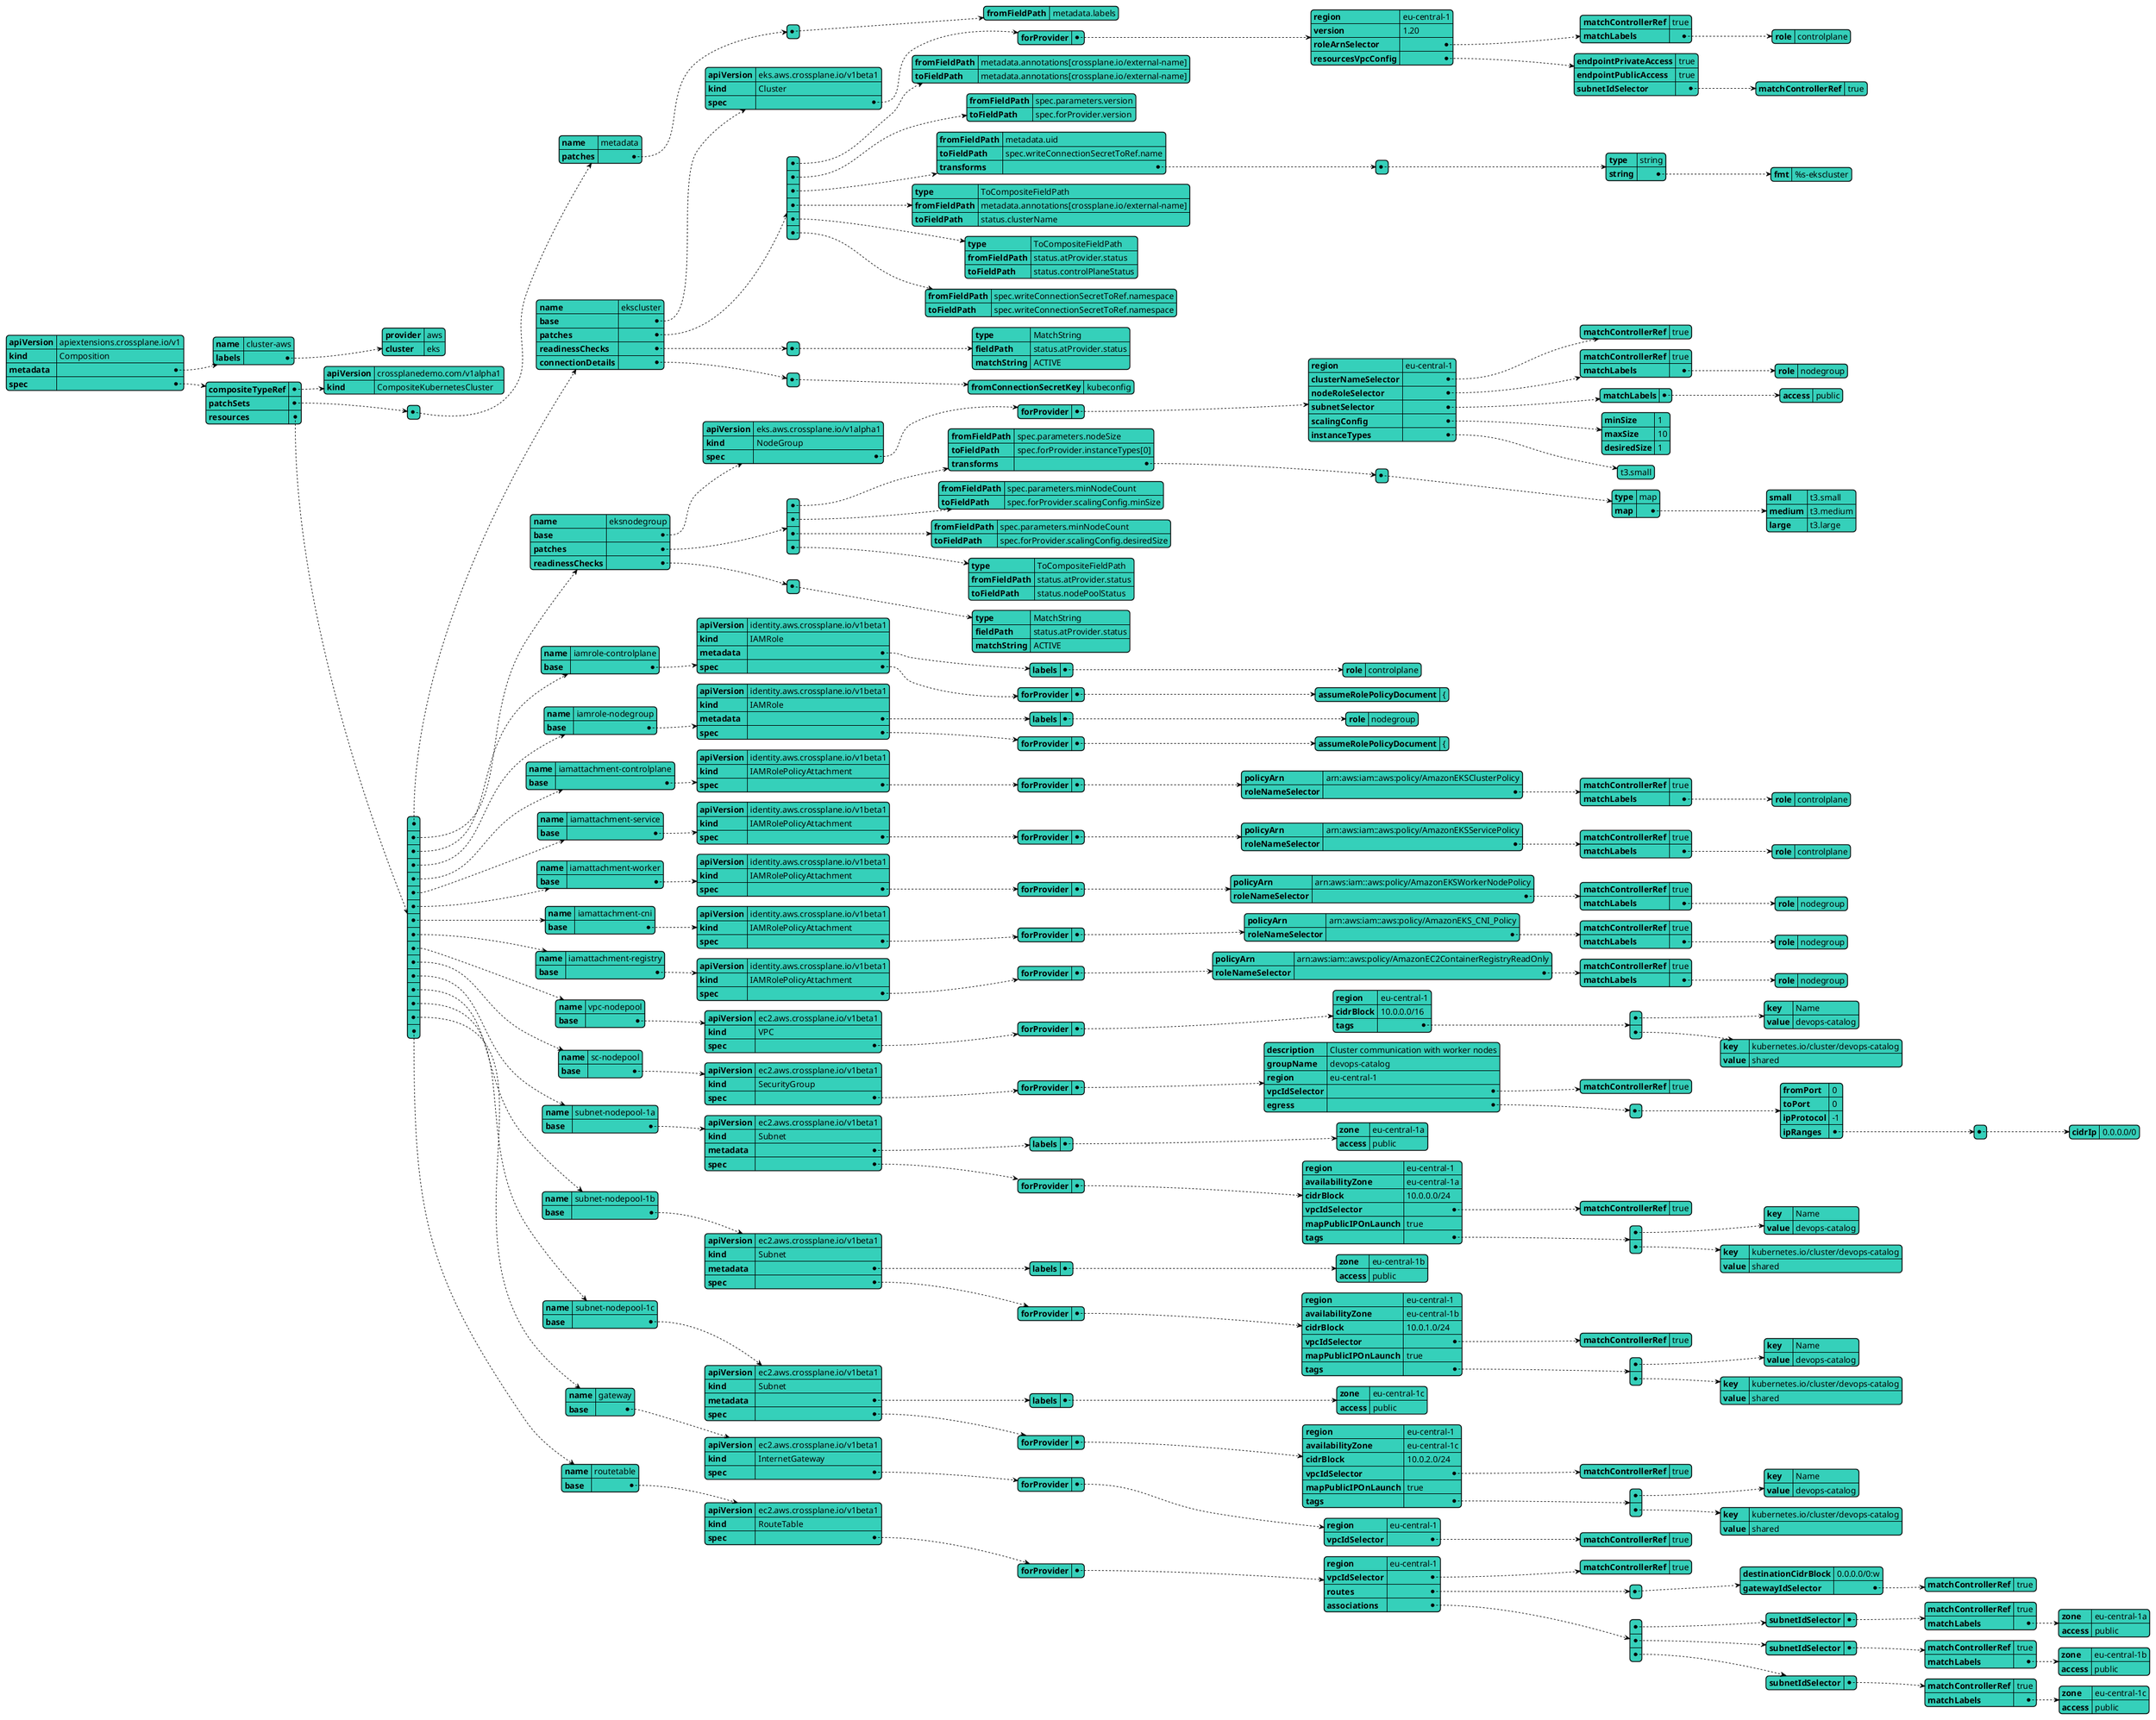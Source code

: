 @startyaml
<style>
yamlDiagram {
  BackGroundColor transparent
  node {
    BackGroundColor #35d0ba
  }
}
</style>
apiVersion: apiextensions.crossplane.io/v1
kind: Composition
metadata:
  name: cluster-aws
  labels:
    provider: aws
    cluster: eks
spec:
  compositeTypeRef:
    apiVersion: crossplanedemo.com/v1alpha1
    kind: CompositeKubernetesCluster
  patchSets:
  - name: metadata
    patches:
    - fromFieldPath: metadata.labels
  resources:
  - name: ekscluster
    base:
      apiVersion: eks.aws.crossplane.io/v1beta1
      kind: Cluster
      spec:
        forProvider:
          region: eu-central-1
          version: "1.20"
          roleArnSelector:
            matchControllerRef: true
            matchLabels:
              role: controlplane
          resourcesVpcConfig:
            endpointPrivateAccess: true
            endpointPublicAccess: true
            subnetIdSelector:
              matchControllerRef: true
    patches:
    - fromFieldPath: metadata.annotations[crossplane.io/external-name]
      toFieldPath: metadata.annotations[crossplane.io/external-name]
    - fromFieldPath: spec.parameters.version
      toFieldPath: spec.forProvider.version
    - fromFieldPath: metadata.uid
      toFieldPath: spec.writeConnectionSecretToRef.name
      transforms:
        - type: string
          string:
            fmt: "%s-ekscluster"
    - type: ToCompositeFieldPath
      fromFieldPath: metadata.annotations[crossplane.io/external-name]
      toFieldPath: status.clusterName
    - type: ToCompositeFieldPath
      fromFieldPath: status.atProvider.status
      toFieldPath: status.controlPlaneStatus
    - fromFieldPath: spec.writeConnectionSecretToRef.namespace
      toFieldPath: spec.writeConnectionSecretToRef.namespace
    readinessChecks:
    - type: MatchString
      fieldPath: status.atProvider.status
      matchString: ACTIVE
    connectionDetails:
      - fromConnectionSecretKey: kubeconfig
  - name: eksnodegroup
    base:
      apiVersion: eks.aws.crossplane.io/v1alpha1
      kind: NodeGroup
      spec:
        forProvider:
          region: eu-central-1
          clusterNameSelector:
            matchControllerRef: true
          nodeRoleSelector:
            matchControllerRef: true
            matchLabels:
              role: nodegroup
          subnetSelector:
            matchLabels:
              access: public
          scalingConfig:
            minSize: 1
            maxSize: 10
            desiredSize: 1
          instanceTypes:
            - t3.small
    patches:
    - fromFieldPath: spec.parameters.nodeSize
      toFieldPath: spec.forProvider.instanceTypes[0]
      transforms:
        - type: map
          map:
            small: t3.small
            medium: t3.medium
            large: t3.large
    - fromFieldPath: spec.parameters.minNodeCount
      toFieldPath: spec.forProvider.scalingConfig.minSize
    - fromFieldPath: spec.parameters.minNodeCount
      toFieldPath: spec.forProvider.scalingConfig.desiredSize
    - type: ToCompositeFieldPath
      fromFieldPath: status.atProvider.status
      toFieldPath: status.nodePoolStatus
    readinessChecks:
    - type: MatchString
      fieldPath: status.atProvider.status
      matchString: ACTIVE
  - name: iamrole-controlplane
    base:
      apiVersion: identity.aws.crossplane.io/v1beta1
      kind: IAMRole
      metadata:
        labels:
          role: controlplane
      spec:
        forProvider:
          assumeRolePolicyDocument: |
            {
              "Version": "2012-10-17",
              "Statement": [
                  {
                      "Effect": "Allow",
                      "Principal": {
                          "Service": [
                              "eks.amazonaws.com"
                          ]
                      },
                      "Action": [
                          "sts:AssumeRole"
                      ]
                  }
              ]
            }
  - name: iamrole-nodegroup
    base:
      apiVersion: identity.aws.crossplane.io/v1beta1
      kind: IAMRole
      metadata:
        labels:
          role: nodegroup
      spec:
        forProvider:
          assumeRolePolicyDocument: |
            {
              "Version": "2012-10-17",
              "Statement": [
                  {
                      "Effect": "Allow",
                      "Principal": {
                          "Service": [
                              "ec2.amazonaws.com"
                          ]
                      },
                      "Action": [
                          "sts:AssumeRole"
                      ]
                  }
              ]
            }
  - name: iamattachment-controlplane
    base:
      apiVersion: identity.aws.crossplane.io/v1beta1
      kind: IAMRolePolicyAttachment
      spec:
        forProvider:
          policyArn: arn:aws:iam::aws:policy/AmazonEKSClusterPolicy
          roleNameSelector:
            matchControllerRef: true
            matchLabels:
              role: controlplane
  - name: iamattachment-service
    base:
      apiVersion: identity.aws.crossplane.io/v1beta1
      kind: IAMRolePolicyAttachment
      spec:
        forProvider:
          policyArn: arn:aws:iam::aws:policy/AmazonEKSServicePolicy
          roleNameSelector:
            matchControllerRef: true
            matchLabels:
              role: controlplane
  - name: iamattachment-worker
    base:
      apiVersion: identity.aws.crossplane.io/v1beta1
      kind: IAMRolePolicyAttachment
      spec:
        forProvider:
          policyArn: arn:aws:iam::aws:policy/AmazonEKSWorkerNodePolicy
          roleNameSelector:
            matchControllerRef: true
            matchLabels:
              role: nodegroup
  - name: iamattachment-cni
    base:
      apiVersion: identity.aws.crossplane.io/v1beta1
      kind: IAMRolePolicyAttachment
      spec:
        forProvider:
          policyArn: arn:aws:iam::aws:policy/AmazonEKS_CNI_Policy
          roleNameSelector:
            matchControllerRef: true
            matchLabels:
              role: nodegroup
  - name: iamattachment-registry
    base:
      apiVersion: identity.aws.crossplane.io/v1beta1
      kind: IAMRolePolicyAttachment
      spec:
        forProvider:
          policyArn: arn:aws:iam::aws:policy/AmazonEC2ContainerRegistryReadOnly
          roleNameSelector:
            matchControllerRef: true
            matchLabels:
              role: nodegroup
  - name: vpc-nodepool
    base:
      apiVersion: ec2.aws.crossplane.io/v1beta1
      kind: VPC
      spec:
        forProvider:
          region: eu-central-1
          cidrBlock: 10.0.0.0/16
          tags:
          - key: Name
            value: devops-catalog
          - key: kubernetes.io/cluster/devops-catalog
            value: shared
  - name: sc-nodepool
    base:
      apiVersion: ec2.aws.crossplane.io/v1beta1
      kind: SecurityGroup
      spec:
        forProvider:
          description: Cluster communication with worker nodes
          groupName: devops-catalog
          region: eu-central-1
          vpcIdSelector:
            matchControllerRef: true
          egress:
          - fromPort: 0
            toPort: 0
            ipProtocol: "-1"
            ipRanges:
            - cidrIp: "0.0.0.0/0"
  - name: subnet-nodepool-1a
    base:
      apiVersion: ec2.aws.crossplane.io/v1beta1
      kind: Subnet
      metadata:
        labels:
          zone: eu-central-1a
          access: public
      spec:
        forProvider:
          region: eu-central-1
          availabilityZone: eu-central-1a
          cidrBlock: 10.0.0.0/24
          vpcIdSelector:
            matchControllerRef: true
          mapPublicIPOnLaunch: true
          tags:
            - key: Name
              value: devops-catalog
            - key: kubernetes.io/cluster/devops-catalog
              value: shared
  - name: subnet-nodepool-1b
    base:
      apiVersion: ec2.aws.crossplane.io/v1beta1
      kind: Subnet
      metadata:
        labels:
          zone: eu-central-1b
          access: public
      spec:
        forProvider:
          region: eu-central-1
          availabilityZone: eu-central-1b
          cidrBlock: 10.0.1.0/24
          vpcIdSelector:
            matchControllerRef: true
          mapPublicIPOnLaunch: true
          tags:
            - key: Name
              value: devops-catalog
            - key: kubernetes.io/cluster/devops-catalog
              value: shared
  - name: subnet-nodepool-1c
    base:
      apiVersion: ec2.aws.crossplane.io/v1beta1
      kind: Subnet
      metadata:
        labels:
          zone: eu-central-1c
          access: public
      spec:
        forProvider:
          region: eu-central-1
          availabilityZone: eu-central-1c
          cidrBlock: 10.0.2.0/24
          vpcIdSelector:
            matchControllerRef: true
          mapPublicIPOnLaunch: true
          tags:
            - key: Name
              value: devops-catalog
            - key: kubernetes.io/cluster/devops-catalog
              value: shared
  - name: gateway
    base:
      apiVersion: ec2.aws.crossplane.io/v1beta1
      kind: InternetGateway
      spec:
        forProvider:
          region: eu-central-1
          vpcIdSelector:
            matchControllerRef: true
  - name: routetable
    base:
      apiVersion: ec2.aws.crossplane.io/v1beta1
      kind: RouteTable
      spec:
        forProvider:
          region: eu-central-1
          vpcIdSelector:
            matchControllerRef: true
          routes:
            - destinationCidrBlock: 0.0.0.0/0:w

              gatewayIdSelector:
                matchControllerRef: true
          associations:
            - subnetIdSelector:
                matchControllerRef: true
                matchLabels:
                  zone: eu-central-1a
                  access: public
            - subnetIdSelector:
                matchControllerRef: true
                matchLabels:
                  zone: eu-central-1b
                  access: public
            - subnetIdSelector:
                matchControllerRef: true
                matchLabels:
                  zone: eu-central-1c
                  access: public
@endyaml

